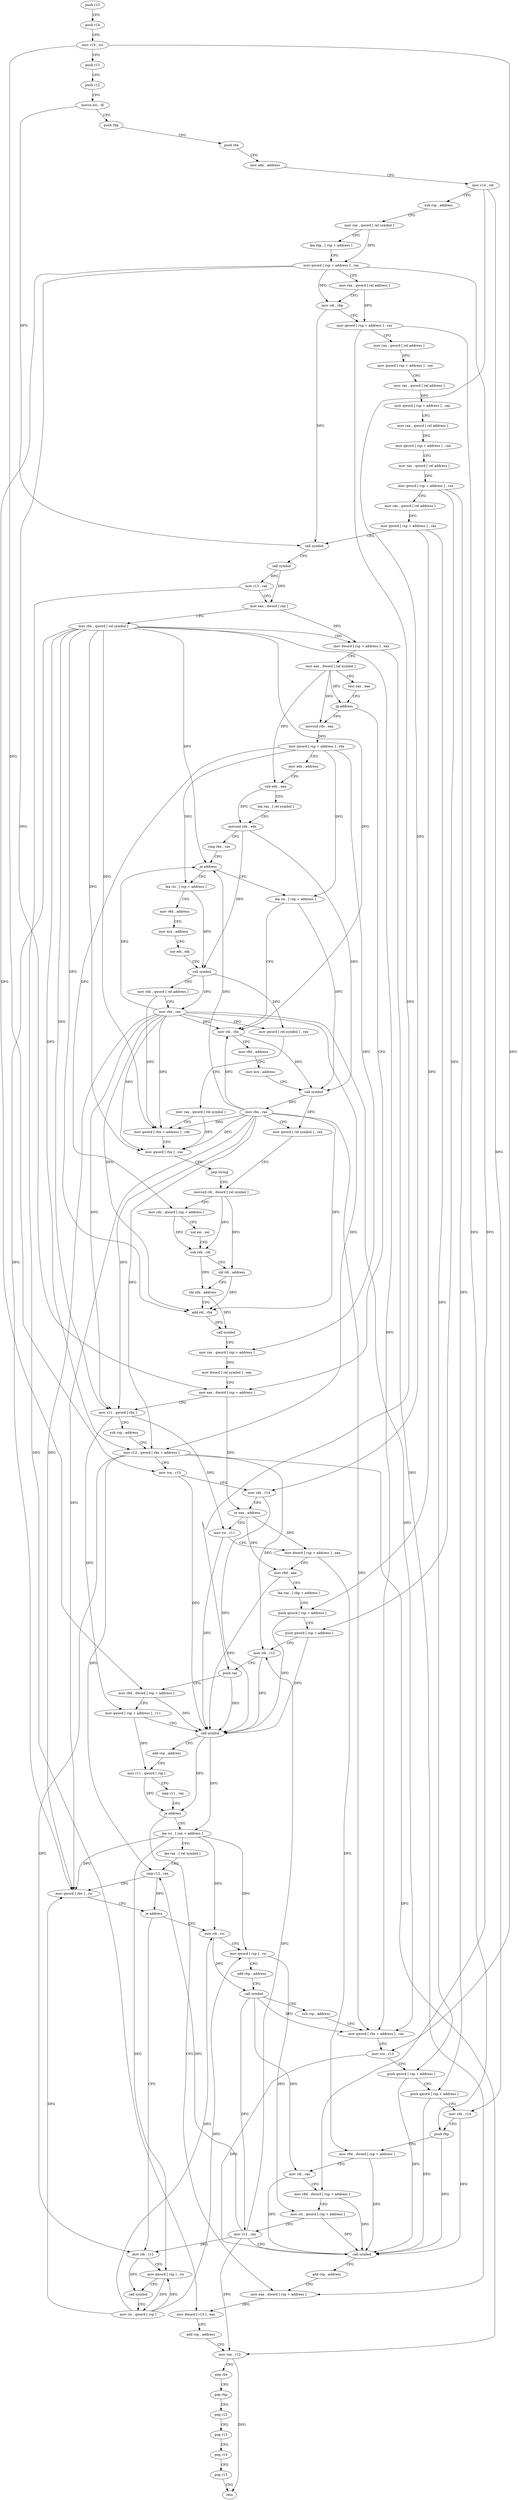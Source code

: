 digraph "func" {
"4232496" [label = "push r15" ]
"4232498" [label = "push r14" ]
"4232500" [label = "mov r15 , rsi" ]
"4232503" [label = "push r13" ]
"4232505" [label = "push r12" ]
"4232507" [label = "movsx esi , dl" ]
"4232510" [label = "push rbp" ]
"4232511" [label = "push rbx" ]
"4232512" [label = "mov edx , address" ]
"4232517" [label = "mov r14 , rdi" ]
"4232520" [label = "sub rsp , address" ]
"4232524" [label = "mov rax , qword [ rel symbol ]" ]
"4232531" [label = "lea rbp , [ rsp + address ]" ]
"4232536" [label = "mov qword [ rsp + address ] , rax" ]
"4232541" [label = "mov rax , qword [ rel address ]" ]
"4232548" [label = "mov rdi , rbp" ]
"4232551" [label = "mov qword [ rsp + address ] , rax" ]
"4232556" [label = "mov rax , qword [ rel address ]" ]
"4232563" [label = "mov qword [ rsp + address ] , rax" ]
"4232568" [label = "mov rax , qword [ rel address ]" ]
"4232575" [label = "mov qword [ rsp + address ] , rax" ]
"4232580" [label = "mov rax , qword [ rel address ]" ]
"4232587" [label = "mov qword [ rsp + address ] , rax" ]
"4232592" [label = "mov rax , qword [ rel address ]" ]
"4232599" [label = "mov qword [ rsp + address ] , rax" ]
"4232604" [label = "mov rax , qword [ rel address ]" ]
"4232611" [label = "mov qword [ rsp + address ] , rax" ]
"4232616" [label = "call symbol" ]
"4232621" [label = "call symbol" ]
"4232626" [label = "mov r13 , rax" ]
"4232629" [label = "mov eax , dword [ rax ]" ]
"4232631" [label = "mov rbx , qword [ rel symbol ]" ]
"4232638" [label = "mov dword [ rsp + address ] , eax" ]
"4232642" [label = "mov eax , dword [ rel symbol ]" ]
"4232648" [label = "test eax , eax" ]
"4232650" [label = "jg address" ]
"4232764" [label = "mov eax , dword [ rsp + address ]" ]
"4232652" [label = "movsxd rdx , eax" ]
"4232768" [label = "mov r11 , qword [ rbx ]" ]
"4232771" [label = "sub rsp , address" ]
"4232775" [label = "mov r12 , qword [ rbx + address ]" ]
"4232779" [label = "mov rcx , r15" ]
"4232782" [label = "mov rdx , r14" ]
"4232785" [label = "or eax , address" ]
"4232788" [label = "mov rsi , r11" ]
"4232791" [label = "mov dword [ rsp + address ] , eax" ]
"4232795" [label = "mov r9d , eax" ]
"4232798" [label = "lea rax , [ rbp + address ]" ]
"4232802" [label = "push qword [ rsp + address ]" ]
"4232806" [label = "push qword [ rsp + address ]" ]
"4232810" [label = "mov rdi , r12" ]
"4232813" [label = "push rax" ]
"4232814" [label = "mov r8d , dword [ rsp + address ]" ]
"4232819" [label = "mov qword [ rsp + address ] , r11" ]
"4232824" [label = "call symbol" ]
"4232829" [label = "add rsp , address" ]
"4232833" [label = "mov r11 , qword [ rsp ]" ]
"4232837" [label = "cmp r11 , rax" ]
"4232840" [label = "ja address" ]
"4232946" [label = "mov eax , dword [ rsp + address ]" ]
"4232842" [label = "lea rsi , [ rax + address ]" ]
"4232655" [label = "mov qword [ rsp + address ] , rdx" ]
"4232660" [label = "mov edx , address" ]
"4232665" [label = "sub edx , eax" ]
"4232667" [label = "lea rax , [ rel symbol ]" ]
"4232674" [label = "movsxd rdx , edx" ]
"4232677" [label = "cmp rbx , rax" ]
"4232680" [label = "je address" ]
"4232976" [label = "lea rsi , [ rsp + address ]" ]
"4232686" [label = "lea rsi , [ rsp + address ]" ]
"4232950" [label = "mov dword [ r13 ] , eax" ]
"4232954" [label = "add rsp , address" ]
"4232958" [label = "mov rax , r12" ]
"4232961" [label = "pop rbx" ]
"4232962" [label = "pop rbp" ]
"4232963" [label = "pop r12" ]
"4232965" [label = "pop r13" ]
"4232967" [label = "pop r14" ]
"4232969" [label = "pop r15" ]
"4232971" [label = "retn" ]
"4232846" [label = "lea rax , [ rel symbol ]" ]
"4232853" [label = "cmp r12 , rax" ]
"4232856" [label = "mov qword [ rbx ] , rsi" ]
"4232859" [label = "je address" ]
"4232877" [label = "mov rdi , rsi" ]
"4232861" [label = "mov rdi , r12" ]
"4232981" [label = "mov r8d , address" ]
"4232987" [label = "mov ecx , address" ]
"4232992" [label = "xor edi , edi" ]
"4232994" [label = "call symbol" ]
"4232999" [label = "mov rdx , qword [ rel address ]" ]
"4233006" [label = "mov rbx , rax" ]
"4233009" [label = "mov qword [ rel symbol ] , rax" ]
"4233016" [label = "mov rax , qword [ rel symbol ]" ]
"4233023" [label = "mov qword [ rbx + address ] , rdx" ]
"4233027" [label = "mov qword [ rbx ] , rax" ]
"4233030" [label = "jmp string" ]
"4232720" [label = "movsxd rdi , dword [ rel symbol ]" ]
"4232691" [label = "mov rdi , rbx" ]
"4232694" [label = "mov r8d , address" ]
"4232700" [label = "mov ecx , address" ]
"4232705" [label = "call symbol" ]
"4232710" [label = "mov rbx , rax" ]
"4232713" [label = "mov qword [ rel symbol ] , rax" ]
"4232880" [label = "mov qword [ rsp ] , rsi" ]
"4232884" [label = "add rbp , address" ]
"4232888" [label = "call symbol" ]
"4232893" [label = "sub rsp , address" ]
"4232897" [label = "mov qword [ rbx + address ] , rax" ]
"4232901" [label = "mov rcx , r15" ]
"4232904" [label = "push qword [ rsp + address ]" ]
"4232908" [label = "push qword [ rsp + address ]" ]
"4232912" [label = "mov rdx , r14" ]
"4232915" [label = "push rbp" ]
"4232916" [label = "mov r9d , dword [ rsp + address ]" ]
"4232921" [label = "mov rdi , rax" ]
"4232924" [label = "mov r8d , dword [ rsp + address ]" ]
"4232929" [label = "mov rsi , qword [ rsp + address ]" ]
"4232934" [label = "mov r12 , rax" ]
"4232937" [label = "call symbol" ]
"4232942" [label = "add rsp , address" ]
"4232864" [label = "mov qword [ rsp ] , rsi" ]
"4232868" [label = "call symbol" ]
"4232873" [label = "mov rsi , qword [ rsp ]" ]
"4232727" [label = "mov rdx , qword [ rsp + address ]" ]
"4232732" [label = "xor esi , esi" ]
"4232734" [label = "sub rdx , rdi" ]
"4232737" [label = "shl rdi , address" ]
"4232741" [label = "shl rdx , address" ]
"4232745" [label = "add rdi , rbx" ]
"4232748" [label = "call symbol" ]
"4232753" [label = "mov rax , qword [ rsp + address ]" ]
"4232758" [label = "mov dword [ rel symbol ] , eax" ]
"4232496" -> "4232498" [ label = "CFG" ]
"4232498" -> "4232500" [ label = "CFG" ]
"4232500" -> "4232503" [ label = "CFG" ]
"4232500" -> "4232779" [ label = "DFG" ]
"4232500" -> "4232901" [ label = "DFG" ]
"4232503" -> "4232505" [ label = "CFG" ]
"4232505" -> "4232507" [ label = "CFG" ]
"4232507" -> "4232510" [ label = "CFG" ]
"4232507" -> "4232616" [ label = "DFG" ]
"4232510" -> "4232511" [ label = "CFG" ]
"4232511" -> "4232512" [ label = "CFG" ]
"4232512" -> "4232517" [ label = "CFG" ]
"4232517" -> "4232520" [ label = "CFG" ]
"4232517" -> "4232782" [ label = "DFG" ]
"4232517" -> "4232912" [ label = "DFG" ]
"4232520" -> "4232524" [ label = "CFG" ]
"4232524" -> "4232531" [ label = "CFG" ]
"4232524" -> "4232536" [ label = "DFG" ]
"4232531" -> "4232536" [ label = "CFG" ]
"4232536" -> "4232541" [ label = "CFG" ]
"4232536" -> "4232764" [ label = "DFG" ]
"4232536" -> "4232814" [ label = "DFG" ]
"4232536" -> "4232924" [ label = "DFG" ]
"4232536" -> "4232548" [ label = "DFG" ]
"4232541" -> "4232548" [ label = "CFG" ]
"4232541" -> "4232551" [ label = "DFG" ]
"4232548" -> "4232551" [ label = "CFG" ]
"4232548" -> "4232616" [ label = "DFG" ]
"4232551" -> "4232556" [ label = "CFG" ]
"4232551" -> "4232813" [ label = "DFG" ]
"4232551" -> "4232915" [ label = "DFG" ]
"4232556" -> "4232563" [ label = "DFG" ]
"4232563" -> "4232568" [ label = "CFG" ]
"4232568" -> "4232575" [ label = "DFG" ]
"4232575" -> "4232580" [ label = "CFG" ]
"4232580" -> "4232587" [ label = "DFG" ]
"4232587" -> "4232592" [ label = "CFG" ]
"4232592" -> "4232599" [ label = "DFG" ]
"4232599" -> "4232604" [ label = "CFG" ]
"4232599" -> "4232806" [ label = "DFG" ]
"4232599" -> "4232908" [ label = "DFG" ]
"4232604" -> "4232611" [ label = "DFG" ]
"4232611" -> "4232616" [ label = "CFG" ]
"4232611" -> "4232802" [ label = "DFG" ]
"4232611" -> "4232904" [ label = "DFG" ]
"4232616" -> "4232621" [ label = "CFG" ]
"4232621" -> "4232626" [ label = "DFG" ]
"4232621" -> "4232629" [ label = "DFG" ]
"4232626" -> "4232629" [ label = "CFG" ]
"4232626" -> "4232950" [ label = "DFG" ]
"4232629" -> "4232631" [ label = "CFG" ]
"4232629" -> "4232638" [ label = "DFG" ]
"4232631" -> "4232638" [ label = "CFG" ]
"4232631" -> "4232768" [ label = "DFG" ]
"4232631" -> "4232775" [ label = "DFG" ]
"4232631" -> "4232680" [ label = "DFG" ]
"4232631" -> "4232856" [ label = "DFG" ]
"4232631" -> "4233023" [ label = "DFG" ]
"4232631" -> "4233027" [ label = "DFG" ]
"4232631" -> "4232691" [ label = "DFG" ]
"4232631" -> "4232897" [ label = "DFG" ]
"4232631" -> "4232745" [ label = "DFG" ]
"4232638" -> "4232642" [ label = "CFG" ]
"4232638" -> "4232946" [ label = "DFG" ]
"4232642" -> "4232648" [ label = "CFG" ]
"4232642" -> "4232650" [ label = "DFG" ]
"4232642" -> "4232652" [ label = "DFG" ]
"4232642" -> "4232665" [ label = "DFG" ]
"4232648" -> "4232650" [ label = "CFG" ]
"4232650" -> "4232764" [ label = "CFG" ]
"4232650" -> "4232652" [ label = "CFG" ]
"4232764" -> "4232768" [ label = "CFG" ]
"4232764" -> "4232785" [ label = "DFG" ]
"4232652" -> "4232655" [ label = "DFG" ]
"4232768" -> "4232771" [ label = "CFG" ]
"4232768" -> "4232788" [ label = "DFG" ]
"4232768" -> "4232819" [ label = "DFG" ]
"4232771" -> "4232775" [ label = "CFG" ]
"4232775" -> "4232779" [ label = "CFG" ]
"4232775" -> "4232810" [ label = "DFG" ]
"4232775" -> "4232958" [ label = "DFG" ]
"4232775" -> "4232853" [ label = "DFG" ]
"4232775" -> "4232861" [ label = "DFG" ]
"4232779" -> "4232782" [ label = "CFG" ]
"4232779" -> "4232824" [ label = "DFG" ]
"4232782" -> "4232785" [ label = "CFG" ]
"4232782" -> "4232824" [ label = "DFG" ]
"4232785" -> "4232788" [ label = "CFG" ]
"4232785" -> "4232791" [ label = "DFG" ]
"4232785" -> "4232795" [ label = "DFG" ]
"4232788" -> "4232791" [ label = "CFG" ]
"4232788" -> "4232824" [ label = "DFG" ]
"4232791" -> "4232795" [ label = "CFG" ]
"4232791" -> "4232916" [ label = "DFG" ]
"4232795" -> "4232798" [ label = "CFG" ]
"4232795" -> "4232824" [ label = "DFG" ]
"4232798" -> "4232802" [ label = "CFG" ]
"4232802" -> "4232806" [ label = "CFG" ]
"4232802" -> "4232824" [ label = "DFG" ]
"4232806" -> "4232810" [ label = "CFG" ]
"4232806" -> "4232824" [ label = "DFG" ]
"4232810" -> "4232813" [ label = "CFG" ]
"4232810" -> "4232824" [ label = "DFG" ]
"4232813" -> "4232814" [ label = "CFG" ]
"4232813" -> "4232824" [ label = "DFG" ]
"4232814" -> "4232819" [ label = "CFG" ]
"4232814" -> "4232824" [ label = "DFG" ]
"4232819" -> "4232824" [ label = "CFG" ]
"4232819" -> "4232833" [ label = "DFG" ]
"4232824" -> "4232829" [ label = "CFG" ]
"4232824" -> "4232840" [ label = "DFG" ]
"4232824" -> "4232842" [ label = "DFG" ]
"4232829" -> "4232833" [ label = "CFG" ]
"4232833" -> "4232837" [ label = "CFG" ]
"4232833" -> "4232840" [ label = "DFG" ]
"4232837" -> "4232840" [ label = "CFG" ]
"4232840" -> "4232946" [ label = "CFG" ]
"4232840" -> "4232842" [ label = "CFG" ]
"4232946" -> "4232950" [ label = "DFG" ]
"4232842" -> "4232846" [ label = "CFG" ]
"4232842" -> "4232856" [ label = "DFG" ]
"4232842" -> "4232877" [ label = "DFG" ]
"4232842" -> "4232880" [ label = "DFG" ]
"4232842" -> "4232864" [ label = "DFG" ]
"4232655" -> "4232660" [ label = "CFG" ]
"4232655" -> "4232727" [ label = "DFG" ]
"4232655" -> "4232753" [ label = "DFG" ]
"4232655" -> "4232976" [ label = "DFG" ]
"4232655" -> "4232686" [ label = "DFG" ]
"4232660" -> "4232665" [ label = "CFG" ]
"4232665" -> "4232667" [ label = "CFG" ]
"4232665" -> "4232674" [ label = "DFG" ]
"4232667" -> "4232674" [ label = "CFG" ]
"4232674" -> "4232677" [ label = "CFG" ]
"4232674" -> "4232994" [ label = "DFG" ]
"4232674" -> "4232705" [ label = "DFG" ]
"4232677" -> "4232680" [ label = "CFG" ]
"4232680" -> "4232976" [ label = "CFG" ]
"4232680" -> "4232686" [ label = "CFG" ]
"4232976" -> "4232981" [ label = "CFG" ]
"4232976" -> "4232994" [ label = "DFG" ]
"4232686" -> "4232691" [ label = "CFG" ]
"4232686" -> "4232705" [ label = "DFG" ]
"4232950" -> "4232954" [ label = "CFG" ]
"4232954" -> "4232958" [ label = "CFG" ]
"4232958" -> "4232961" [ label = "CFG" ]
"4232958" -> "4232971" [ label = "DFG" ]
"4232961" -> "4232962" [ label = "CFG" ]
"4232962" -> "4232963" [ label = "CFG" ]
"4232963" -> "4232965" [ label = "CFG" ]
"4232965" -> "4232967" [ label = "CFG" ]
"4232967" -> "4232969" [ label = "CFG" ]
"4232969" -> "4232971" [ label = "CFG" ]
"4232846" -> "4232853" [ label = "CFG" ]
"4232853" -> "4232856" [ label = "CFG" ]
"4232853" -> "4232859" [ label = "DFG" ]
"4232856" -> "4232859" [ label = "CFG" ]
"4232859" -> "4232877" [ label = "CFG" ]
"4232859" -> "4232861" [ label = "CFG" ]
"4232877" -> "4232880" [ label = "CFG" ]
"4232877" -> "4232888" [ label = "DFG" ]
"4232861" -> "4232864" [ label = "CFG" ]
"4232861" -> "4232868" [ label = "DFG" ]
"4232981" -> "4232987" [ label = "CFG" ]
"4232987" -> "4232992" [ label = "CFG" ]
"4232992" -> "4232994" [ label = "CFG" ]
"4232994" -> "4232999" [ label = "CFG" ]
"4232994" -> "4233006" [ label = "DFG" ]
"4232994" -> "4233009" [ label = "DFG" ]
"4232999" -> "4233006" [ label = "CFG" ]
"4232999" -> "4233023" [ label = "DFG" ]
"4233006" -> "4233009" [ label = "CFG" ]
"4233006" -> "4232768" [ label = "DFG" ]
"4233006" -> "4232775" [ label = "DFG" ]
"4233006" -> "4232680" [ label = "DFG" ]
"4233006" -> "4232856" [ label = "DFG" ]
"4233006" -> "4233023" [ label = "DFG" ]
"4233006" -> "4233027" [ label = "DFG" ]
"4233006" -> "4232691" [ label = "DFG" ]
"4233006" -> "4232897" [ label = "DFG" ]
"4233006" -> "4232745" [ label = "DFG" ]
"4233009" -> "4233016" [ label = "CFG" ]
"4233016" -> "4233023" [ label = "CFG" ]
"4233016" -> "4233027" [ label = "DFG" ]
"4233023" -> "4233027" [ label = "CFG" ]
"4233027" -> "4233030" [ label = "CFG" ]
"4233030" -> "4232720" [ label = "CFG" ]
"4232720" -> "4232727" [ label = "CFG" ]
"4232720" -> "4232734" [ label = "DFG" ]
"4232720" -> "4232737" [ label = "DFG" ]
"4232691" -> "4232694" [ label = "CFG" ]
"4232691" -> "4232705" [ label = "DFG" ]
"4232694" -> "4232700" [ label = "CFG" ]
"4232700" -> "4232705" [ label = "CFG" ]
"4232705" -> "4232710" [ label = "DFG" ]
"4232705" -> "4232713" [ label = "DFG" ]
"4232710" -> "4232713" [ label = "CFG" ]
"4232710" -> "4232768" [ label = "DFG" ]
"4232710" -> "4232775" [ label = "DFG" ]
"4232710" -> "4232680" [ label = "DFG" ]
"4232710" -> "4232691" [ label = "DFG" ]
"4232710" -> "4232856" [ label = "DFG" ]
"4232710" -> "4233023" [ label = "DFG" ]
"4232710" -> "4233027" [ label = "DFG" ]
"4232710" -> "4232897" [ label = "DFG" ]
"4232710" -> "4232745" [ label = "DFG" ]
"4232713" -> "4232720" [ label = "CFG" ]
"4232880" -> "4232884" [ label = "CFG" ]
"4232880" -> "4232929" [ label = "DFG" ]
"4232884" -> "4232888" [ label = "CFG" ]
"4232888" -> "4232893" [ label = "CFG" ]
"4232888" -> "4232897" [ label = "DFG" ]
"4232888" -> "4232921" [ label = "DFG" ]
"4232888" -> "4232934" [ label = "DFG" ]
"4232893" -> "4232897" [ label = "CFG" ]
"4232897" -> "4232901" [ label = "CFG" ]
"4232901" -> "4232904" [ label = "CFG" ]
"4232901" -> "4232937" [ label = "DFG" ]
"4232904" -> "4232908" [ label = "CFG" ]
"4232904" -> "4232937" [ label = "DFG" ]
"4232908" -> "4232912" [ label = "CFG" ]
"4232908" -> "4232937" [ label = "DFG" ]
"4232912" -> "4232915" [ label = "CFG" ]
"4232912" -> "4232937" [ label = "DFG" ]
"4232915" -> "4232916" [ label = "CFG" ]
"4232915" -> "4232937" [ label = "DFG" ]
"4232916" -> "4232921" [ label = "CFG" ]
"4232916" -> "4232937" [ label = "DFG" ]
"4232921" -> "4232924" [ label = "CFG" ]
"4232921" -> "4232937" [ label = "DFG" ]
"4232924" -> "4232929" [ label = "CFG" ]
"4232924" -> "4232937" [ label = "DFG" ]
"4232929" -> "4232934" [ label = "CFG" ]
"4232929" -> "4232937" [ label = "DFG" ]
"4232934" -> "4232937" [ label = "CFG" ]
"4232934" -> "4232810" [ label = "DFG" ]
"4232934" -> "4232958" [ label = "DFG" ]
"4232934" -> "4232853" [ label = "DFG" ]
"4232934" -> "4232861" [ label = "DFG" ]
"4232937" -> "4232942" [ label = "CFG" ]
"4232942" -> "4232946" [ label = "CFG" ]
"4232864" -> "4232868" [ label = "CFG" ]
"4232864" -> "4232873" [ label = "DFG" ]
"4232868" -> "4232873" [ label = "CFG" ]
"4232873" -> "4232877" [ label = "DFG" ]
"4232873" -> "4232856" [ label = "DFG" ]
"4232873" -> "4232880" [ label = "DFG" ]
"4232873" -> "4232864" [ label = "DFG" ]
"4232727" -> "4232732" [ label = "CFG" ]
"4232727" -> "4232734" [ label = "DFG" ]
"4232732" -> "4232734" [ label = "CFG" ]
"4232734" -> "4232737" [ label = "CFG" ]
"4232734" -> "4232741" [ label = "DFG" ]
"4232737" -> "4232741" [ label = "CFG" ]
"4232737" -> "4232745" [ label = "DFG" ]
"4232741" -> "4232745" [ label = "CFG" ]
"4232741" -> "4232748" [ label = "DFG" ]
"4232745" -> "4232748" [ label = "DFG" ]
"4232748" -> "4232753" [ label = "CFG" ]
"4232753" -> "4232758" [ label = "DFG" ]
"4232758" -> "4232764" [ label = "CFG" ]
}
